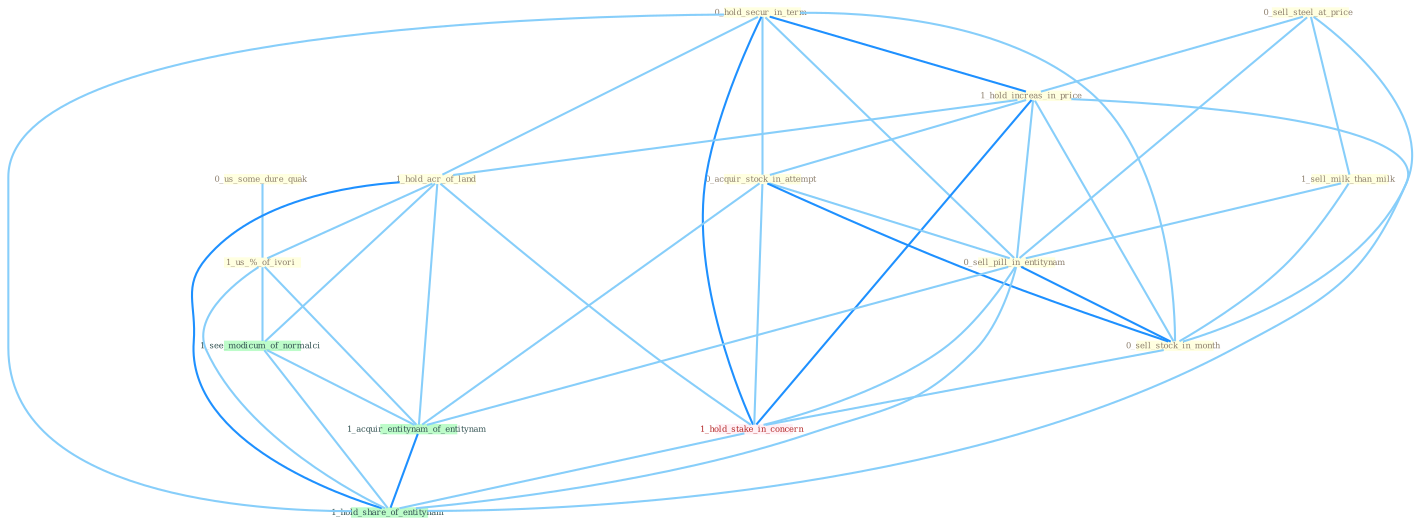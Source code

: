 Graph G{ 
    node
    [shape=polygon,style=filled,width=.5,height=.06,color="#BDFCC9",fixedsize=true,fontsize=4,
    fontcolor="#2f4f4f"];
    {node
    [color="#ffffe0", fontcolor="#8b7d6b"] "0_sell_steel_at_price " "0_hold_secur_in_term " "0_us_some_dure_quak " "1_hold_increas_in_price " "1_hold_acr_of_land " "1_sell_milk_than_milk " "0_acquir_stock_in_attempt " "1_us_%_of_ivori " "0_sell_pill_in_entitynam " "0_sell_stock_in_month "}
{node [color="#fff0f5", fontcolor="#b22222"] "1_hold_stake_in_concern "}
edge [color="#B0E2FF"];

	"0_sell_steel_at_price " -- "1_hold_increas_in_price " [w="1", color="#87cefa" ];
	"0_sell_steel_at_price " -- "1_sell_milk_than_milk " [w="1", color="#87cefa" ];
	"0_sell_steel_at_price " -- "0_sell_pill_in_entitynam " [w="1", color="#87cefa" ];
	"0_sell_steel_at_price " -- "0_sell_stock_in_month " [w="1", color="#87cefa" ];
	"0_hold_secur_in_term " -- "1_hold_increas_in_price " [w="2", color="#1e90ff" , len=0.8];
	"0_hold_secur_in_term " -- "1_hold_acr_of_land " [w="1", color="#87cefa" ];
	"0_hold_secur_in_term " -- "0_acquir_stock_in_attempt " [w="1", color="#87cefa" ];
	"0_hold_secur_in_term " -- "0_sell_pill_in_entitynam " [w="1", color="#87cefa" ];
	"0_hold_secur_in_term " -- "0_sell_stock_in_month " [w="1", color="#87cefa" ];
	"0_hold_secur_in_term " -- "1_hold_stake_in_concern " [w="2", color="#1e90ff" , len=0.8];
	"0_hold_secur_in_term " -- "1_hold_share_of_entitynam " [w="1", color="#87cefa" ];
	"0_us_some_dure_quak " -- "1_us_%_of_ivori " [w="1", color="#87cefa" ];
	"1_hold_increas_in_price " -- "1_hold_acr_of_land " [w="1", color="#87cefa" ];
	"1_hold_increas_in_price " -- "0_acquir_stock_in_attempt " [w="1", color="#87cefa" ];
	"1_hold_increas_in_price " -- "0_sell_pill_in_entitynam " [w="1", color="#87cefa" ];
	"1_hold_increas_in_price " -- "0_sell_stock_in_month " [w="1", color="#87cefa" ];
	"1_hold_increas_in_price " -- "1_hold_stake_in_concern " [w="2", color="#1e90ff" , len=0.8];
	"1_hold_increas_in_price " -- "1_hold_share_of_entitynam " [w="1", color="#87cefa" ];
	"1_hold_acr_of_land " -- "1_us_%_of_ivori " [w="1", color="#87cefa" ];
	"1_hold_acr_of_land " -- "1_hold_stake_in_concern " [w="1", color="#87cefa" ];
	"1_hold_acr_of_land " -- "1_see_modicum_of_normalci " [w="1", color="#87cefa" ];
	"1_hold_acr_of_land " -- "1_acquir_entitynam_of_entitynam " [w="1", color="#87cefa" ];
	"1_hold_acr_of_land " -- "1_hold_share_of_entitynam " [w="2", color="#1e90ff" , len=0.8];
	"1_sell_milk_than_milk " -- "0_sell_pill_in_entitynam " [w="1", color="#87cefa" ];
	"1_sell_milk_than_milk " -- "0_sell_stock_in_month " [w="1", color="#87cefa" ];
	"0_acquir_stock_in_attempt " -- "0_sell_pill_in_entitynam " [w="1", color="#87cefa" ];
	"0_acquir_stock_in_attempt " -- "0_sell_stock_in_month " [w="2", color="#1e90ff" , len=0.8];
	"0_acquir_stock_in_attempt " -- "1_hold_stake_in_concern " [w="1", color="#87cefa" ];
	"0_acquir_stock_in_attempt " -- "1_acquir_entitynam_of_entitynam " [w="1", color="#87cefa" ];
	"1_us_%_of_ivori " -- "1_see_modicum_of_normalci " [w="1", color="#87cefa" ];
	"1_us_%_of_ivori " -- "1_acquir_entitynam_of_entitynam " [w="1", color="#87cefa" ];
	"1_us_%_of_ivori " -- "1_hold_share_of_entitynam " [w="1", color="#87cefa" ];
	"0_sell_pill_in_entitynam " -- "0_sell_stock_in_month " [w="2", color="#1e90ff" , len=0.8];
	"0_sell_pill_in_entitynam " -- "1_hold_stake_in_concern " [w="1", color="#87cefa" ];
	"0_sell_pill_in_entitynam " -- "1_acquir_entitynam_of_entitynam " [w="1", color="#87cefa" ];
	"0_sell_pill_in_entitynam " -- "1_hold_share_of_entitynam " [w="1", color="#87cefa" ];
	"0_sell_stock_in_month " -- "1_hold_stake_in_concern " [w="1", color="#87cefa" ];
	"1_hold_stake_in_concern " -- "1_hold_share_of_entitynam " [w="1", color="#87cefa" ];
	"1_see_modicum_of_normalci " -- "1_acquir_entitynam_of_entitynam " [w="1", color="#87cefa" ];
	"1_see_modicum_of_normalci " -- "1_hold_share_of_entitynam " [w="1", color="#87cefa" ];
	"1_acquir_entitynam_of_entitynam " -- "1_hold_share_of_entitynam " [w="2", color="#1e90ff" , len=0.8];
}